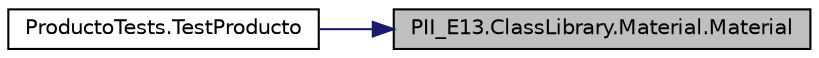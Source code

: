 digraph "PII_E13.ClassLibrary.Material.Material"
{
 // INTERACTIVE_SVG=YES
 // LATEX_PDF_SIZE
  edge [fontname="Helvetica",fontsize="10",labelfontname="Helvetica",labelfontsize="10"];
  node [fontname="Helvetica",fontsize="10",shape=record];
  rankdir="RL";
  Node1 [label="PII_E13.ClassLibrary.Material.Material",height=0.2,width=0.4,color="black", fillcolor="grey75", style="filled", fontcolor="black",tooltip="La clase material se encarga de conocer lo relativo al material que consituye el producto."];
  Node1 -> Node2 [dir="back",color="midnightblue",fontsize="10",style="solid",fontname="Helvetica"];
  Node2 [label="ProductoTests.TestProducto",height=0.2,width=0.4,color="black", fillcolor="white", style="filled",URL="$classProductoTests.html#a01accb6582c877161840ceb12b94dbbe",tooltip="Testeo las características de producto."];
}

